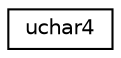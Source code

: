 digraph G
{
  edge [fontname="Helvetica",fontsize="10",labelfontname="Helvetica",labelfontsize="10"];
  node [fontname="Helvetica",fontsize="10",shape=record];
  rankdir=LR;
  Node1 [label="uchar4",height=0.2,width=0.4,color="black", fillcolor="white", style="filled",URL="$d8/d17/structuchar4.html"];
}
